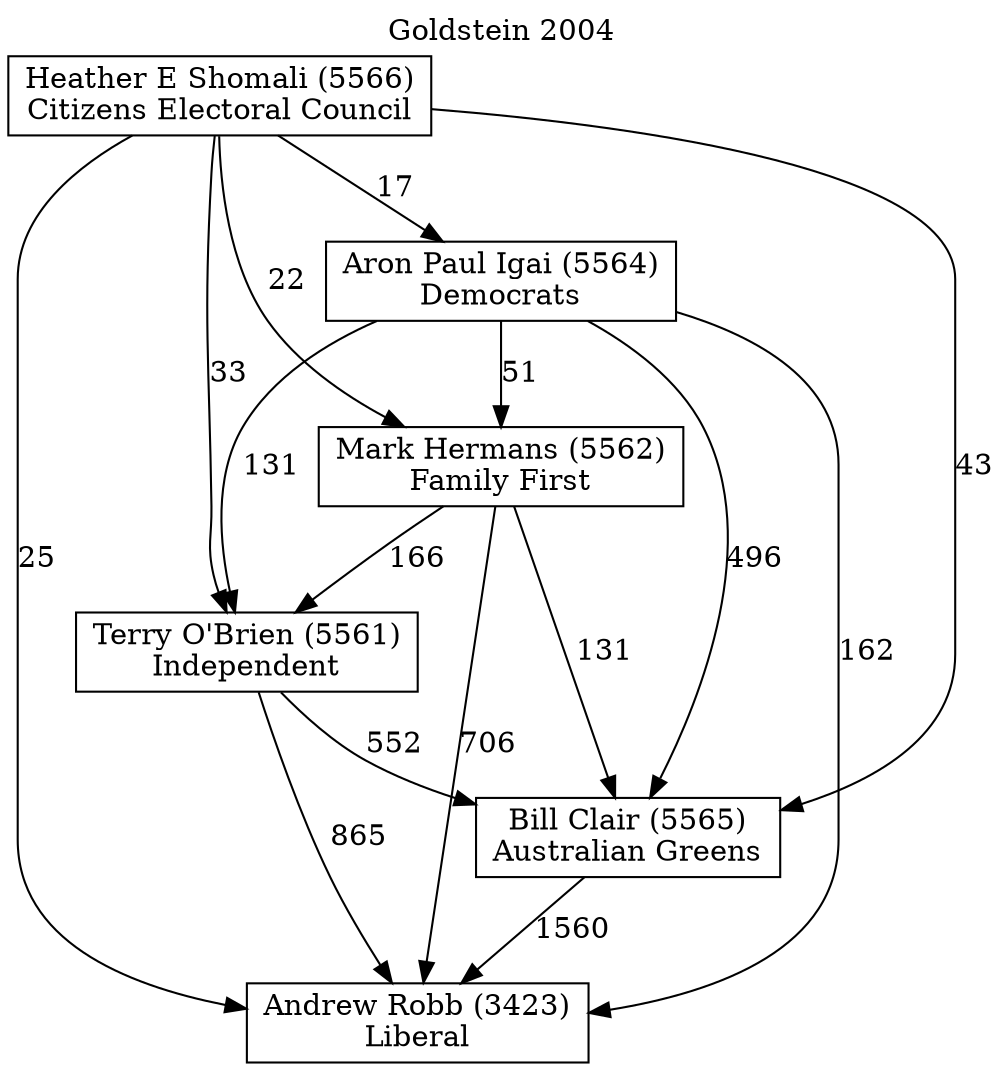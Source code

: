 // House preference flow
digraph "Andrew Robb (3423)_Goldstein_2004" {
	graph [label="Goldstein 2004" labelloc=t mclimit=10]
	node [shape=box]
	"Andrew Robb (3423)" [label="Andrew Robb (3423)
Liberal"]
	"Bill Clair (5565)" [label="Bill Clair (5565)
Australian Greens"]
	"Terry O'Brien (5561)" [label="Terry O'Brien (5561)
Independent"]
	"Mark Hermans (5562)" [label="Mark Hermans (5562)
Family First"]
	"Aron Paul Igai (5564)" [label="Aron Paul Igai (5564)
Democrats"]
	"Heather E Shomali (5566)" [label="Heather E Shomali (5566)
Citizens Electoral Council"]
	"Bill Clair (5565)" -> "Andrew Robb (3423)" [label=1560]
	"Terry O'Brien (5561)" -> "Bill Clair (5565)" [label=552]
	"Mark Hermans (5562)" -> "Terry O'Brien (5561)" [label=166]
	"Aron Paul Igai (5564)" -> "Mark Hermans (5562)" [label=51]
	"Heather E Shomali (5566)" -> "Aron Paul Igai (5564)" [label=17]
	"Terry O'Brien (5561)" -> "Andrew Robb (3423)" [label=865]
	"Mark Hermans (5562)" -> "Andrew Robb (3423)" [label=706]
	"Aron Paul Igai (5564)" -> "Andrew Robb (3423)" [label=162]
	"Heather E Shomali (5566)" -> "Andrew Robb (3423)" [label=25]
	"Heather E Shomali (5566)" -> "Mark Hermans (5562)" [label=22]
	"Aron Paul Igai (5564)" -> "Terry O'Brien (5561)" [label=131]
	"Heather E Shomali (5566)" -> "Terry O'Brien (5561)" [label=33]
	"Mark Hermans (5562)" -> "Bill Clair (5565)" [label=131]
	"Aron Paul Igai (5564)" -> "Bill Clair (5565)" [label=496]
	"Heather E Shomali (5566)" -> "Bill Clair (5565)" [label=43]
}

